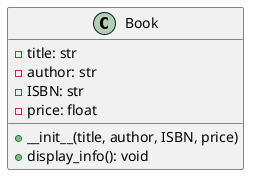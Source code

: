 @startuml
class Book {
    - title: str
    - author: str
    - ISBN: str
    - price: float
    + __init__(title, author, ISBN, price)
    + display_info(): void
}
@enduml